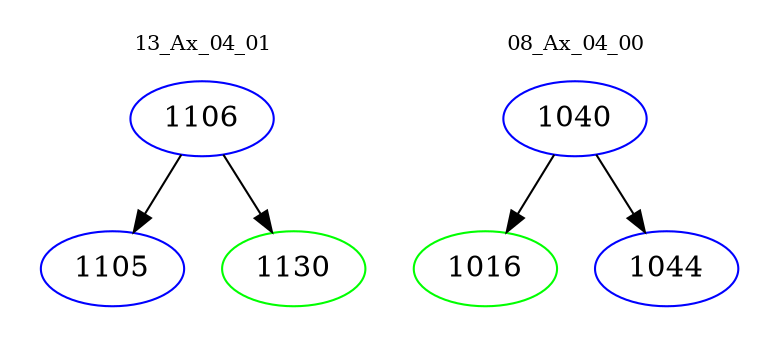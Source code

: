 digraph{
subgraph cluster_0 {
color = white
label = "13_Ax_04_01";
fontsize=10;
T0_1106 [label="1106", color="blue"]
T0_1106 -> T0_1105 [color="black"]
T0_1105 [label="1105", color="blue"]
T0_1106 -> T0_1130 [color="black"]
T0_1130 [label="1130", color="green"]
}
subgraph cluster_1 {
color = white
label = "08_Ax_04_00";
fontsize=10;
T1_1040 [label="1040", color="blue"]
T1_1040 -> T1_1016 [color="black"]
T1_1016 [label="1016", color="green"]
T1_1040 -> T1_1044 [color="black"]
T1_1044 [label="1044", color="blue"]
}
}
